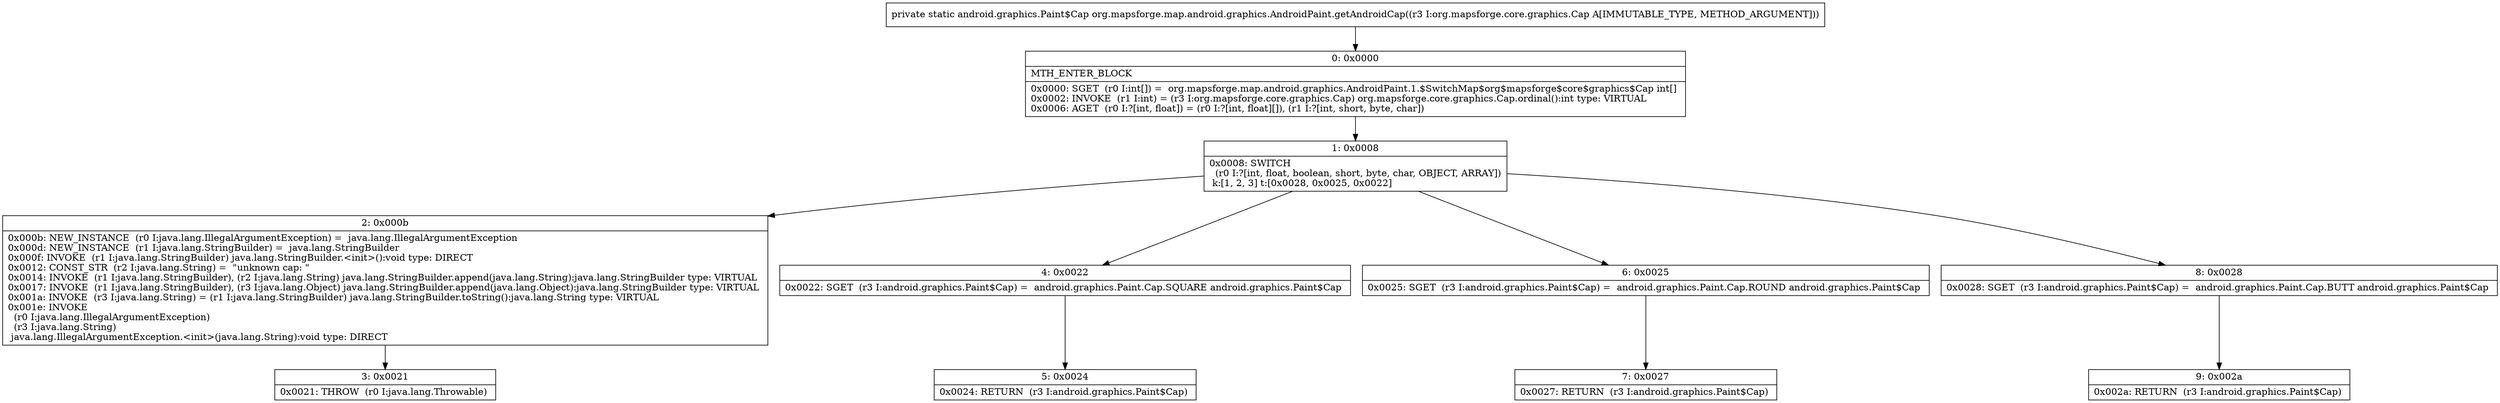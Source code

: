 digraph "CFG fororg.mapsforge.map.android.graphics.AndroidPaint.getAndroidCap(Lorg\/mapsforge\/core\/graphics\/Cap;)Landroid\/graphics\/Paint$Cap;" {
Node_0 [shape=record,label="{0\:\ 0x0000|MTH_ENTER_BLOCK\l|0x0000: SGET  (r0 I:int[]) =  org.mapsforge.map.android.graphics.AndroidPaint.1.$SwitchMap$org$mapsforge$core$graphics$Cap int[] \l0x0002: INVOKE  (r1 I:int) = (r3 I:org.mapsforge.core.graphics.Cap) org.mapsforge.core.graphics.Cap.ordinal():int type: VIRTUAL \l0x0006: AGET  (r0 I:?[int, float]) = (r0 I:?[int, float][]), (r1 I:?[int, short, byte, char]) \l}"];
Node_1 [shape=record,label="{1\:\ 0x0008|0x0008: SWITCH  \l  (r0 I:?[int, float, boolean, short, byte, char, OBJECT, ARRAY])\l k:[1, 2, 3] t:[0x0028, 0x0025, 0x0022] \l}"];
Node_2 [shape=record,label="{2\:\ 0x000b|0x000b: NEW_INSTANCE  (r0 I:java.lang.IllegalArgumentException) =  java.lang.IllegalArgumentException \l0x000d: NEW_INSTANCE  (r1 I:java.lang.StringBuilder) =  java.lang.StringBuilder \l0x000f: INVOKE  (r1 I:java.lang.StringBuilder) java.lang.StringBuilder.\<init\>():void type: DIRECT \l0x0012: CONST_STR  (r2 I:java.lang.String) =  \"unknown cap: \" \l0x0014: INVOKE  (r1 I:java.lang.StringBuilder), (r2 I:java.lang.String) java.lang.StringBuilder.append(java.lang.String):java.lang.StringBuilder type: VIRTUAL \l0x0017: INVOKE  (r1 I:java.lang.StringBuilder), (r3 I:java.lang.Object) java.lang.StringBuilder.append(java.lang.Object):java.lang.StringBuilder type: VIRTUAL \l0x001a: INVOKE  (r3 I:java.lang.String) = (r1 I:java.lang.StringBuilder) java.lang.StringBuilder.toString():java.lang.String type: VIRTUAL \l0x001e: INVOKE  \l  (r0 I:java.lang.IllegalArgumentException)\l  (r3 I:java.lang.String)\l java.lang.IllegalArgumentException.\<init\>(java.lang.String):void type: DIRECT \l}"];
Node_3 [shape=record,label="{3\:\ 0x0021|0x0021: THROW  (r0 I:java.lang.Throwable) \l}"];
Node_4 [shape=record,label="{4\:\ 0x0022|0x0022: SGET  (r3 I:android.graphics.Paint$Cap) =  android.graphics.Paint.Cap.SQUARE android.graphics.Paint$Cap \l}"];
Node_5 [shape=record,label="{5\:\ 0x0024|0x0024: RETURN  (r3 I:android.graphics.Paint$Cap) \l}"];
Node_6 [shape=record,label="{6\:\ 0x0025|0x0025: SGET  (r3 I:android.graphics.Paint$Cap) =  android.graphics.Paint.Cap.ROUND android.graphics.Paint$Cap \l}"];
Node_7 [shape=record,label="{7\:\ 0x0027|0x0027: RETURN  (r3 I:android.graphics.Paint$Cap) \l}"];
Node_8 [shape=record,label="{8\:\ 0x0028|0x0028: SGET  (r3 I:android.graphics.Paint$Cap) =  android.graphics.Paint.Cap.BUTT android.graphics.Paint$Cap \l}"];
Node_9 [shape=record,label="{9\:\ 0x002a|0x002a: RETURN  (r3 I:android.graphics.Paint$Cap) \l}"];
MethodNode[shape=record,label="{private static android.graphics.Paint$Cap org.mapsforge.map.android.graphics.AndroidPaint.getAndroidCap((r3 I:org.mapsforge.core.graphics.Cap A[IMMUTABLE_TYPE, METHOD_ARGUMENT])) }"];
MethodNode -> Node_0;
Node_0 -> Node_1;
Node_1 -> Node_2;
Node_1 -> Node_4;
Node_1 -> Node_6;
Node_1 -> Node_8;
Node_2 -> Node_3;
Node_4 -> Node_5;
Node_6 -> Node_7;
Node_8 -> Node_9;
}

